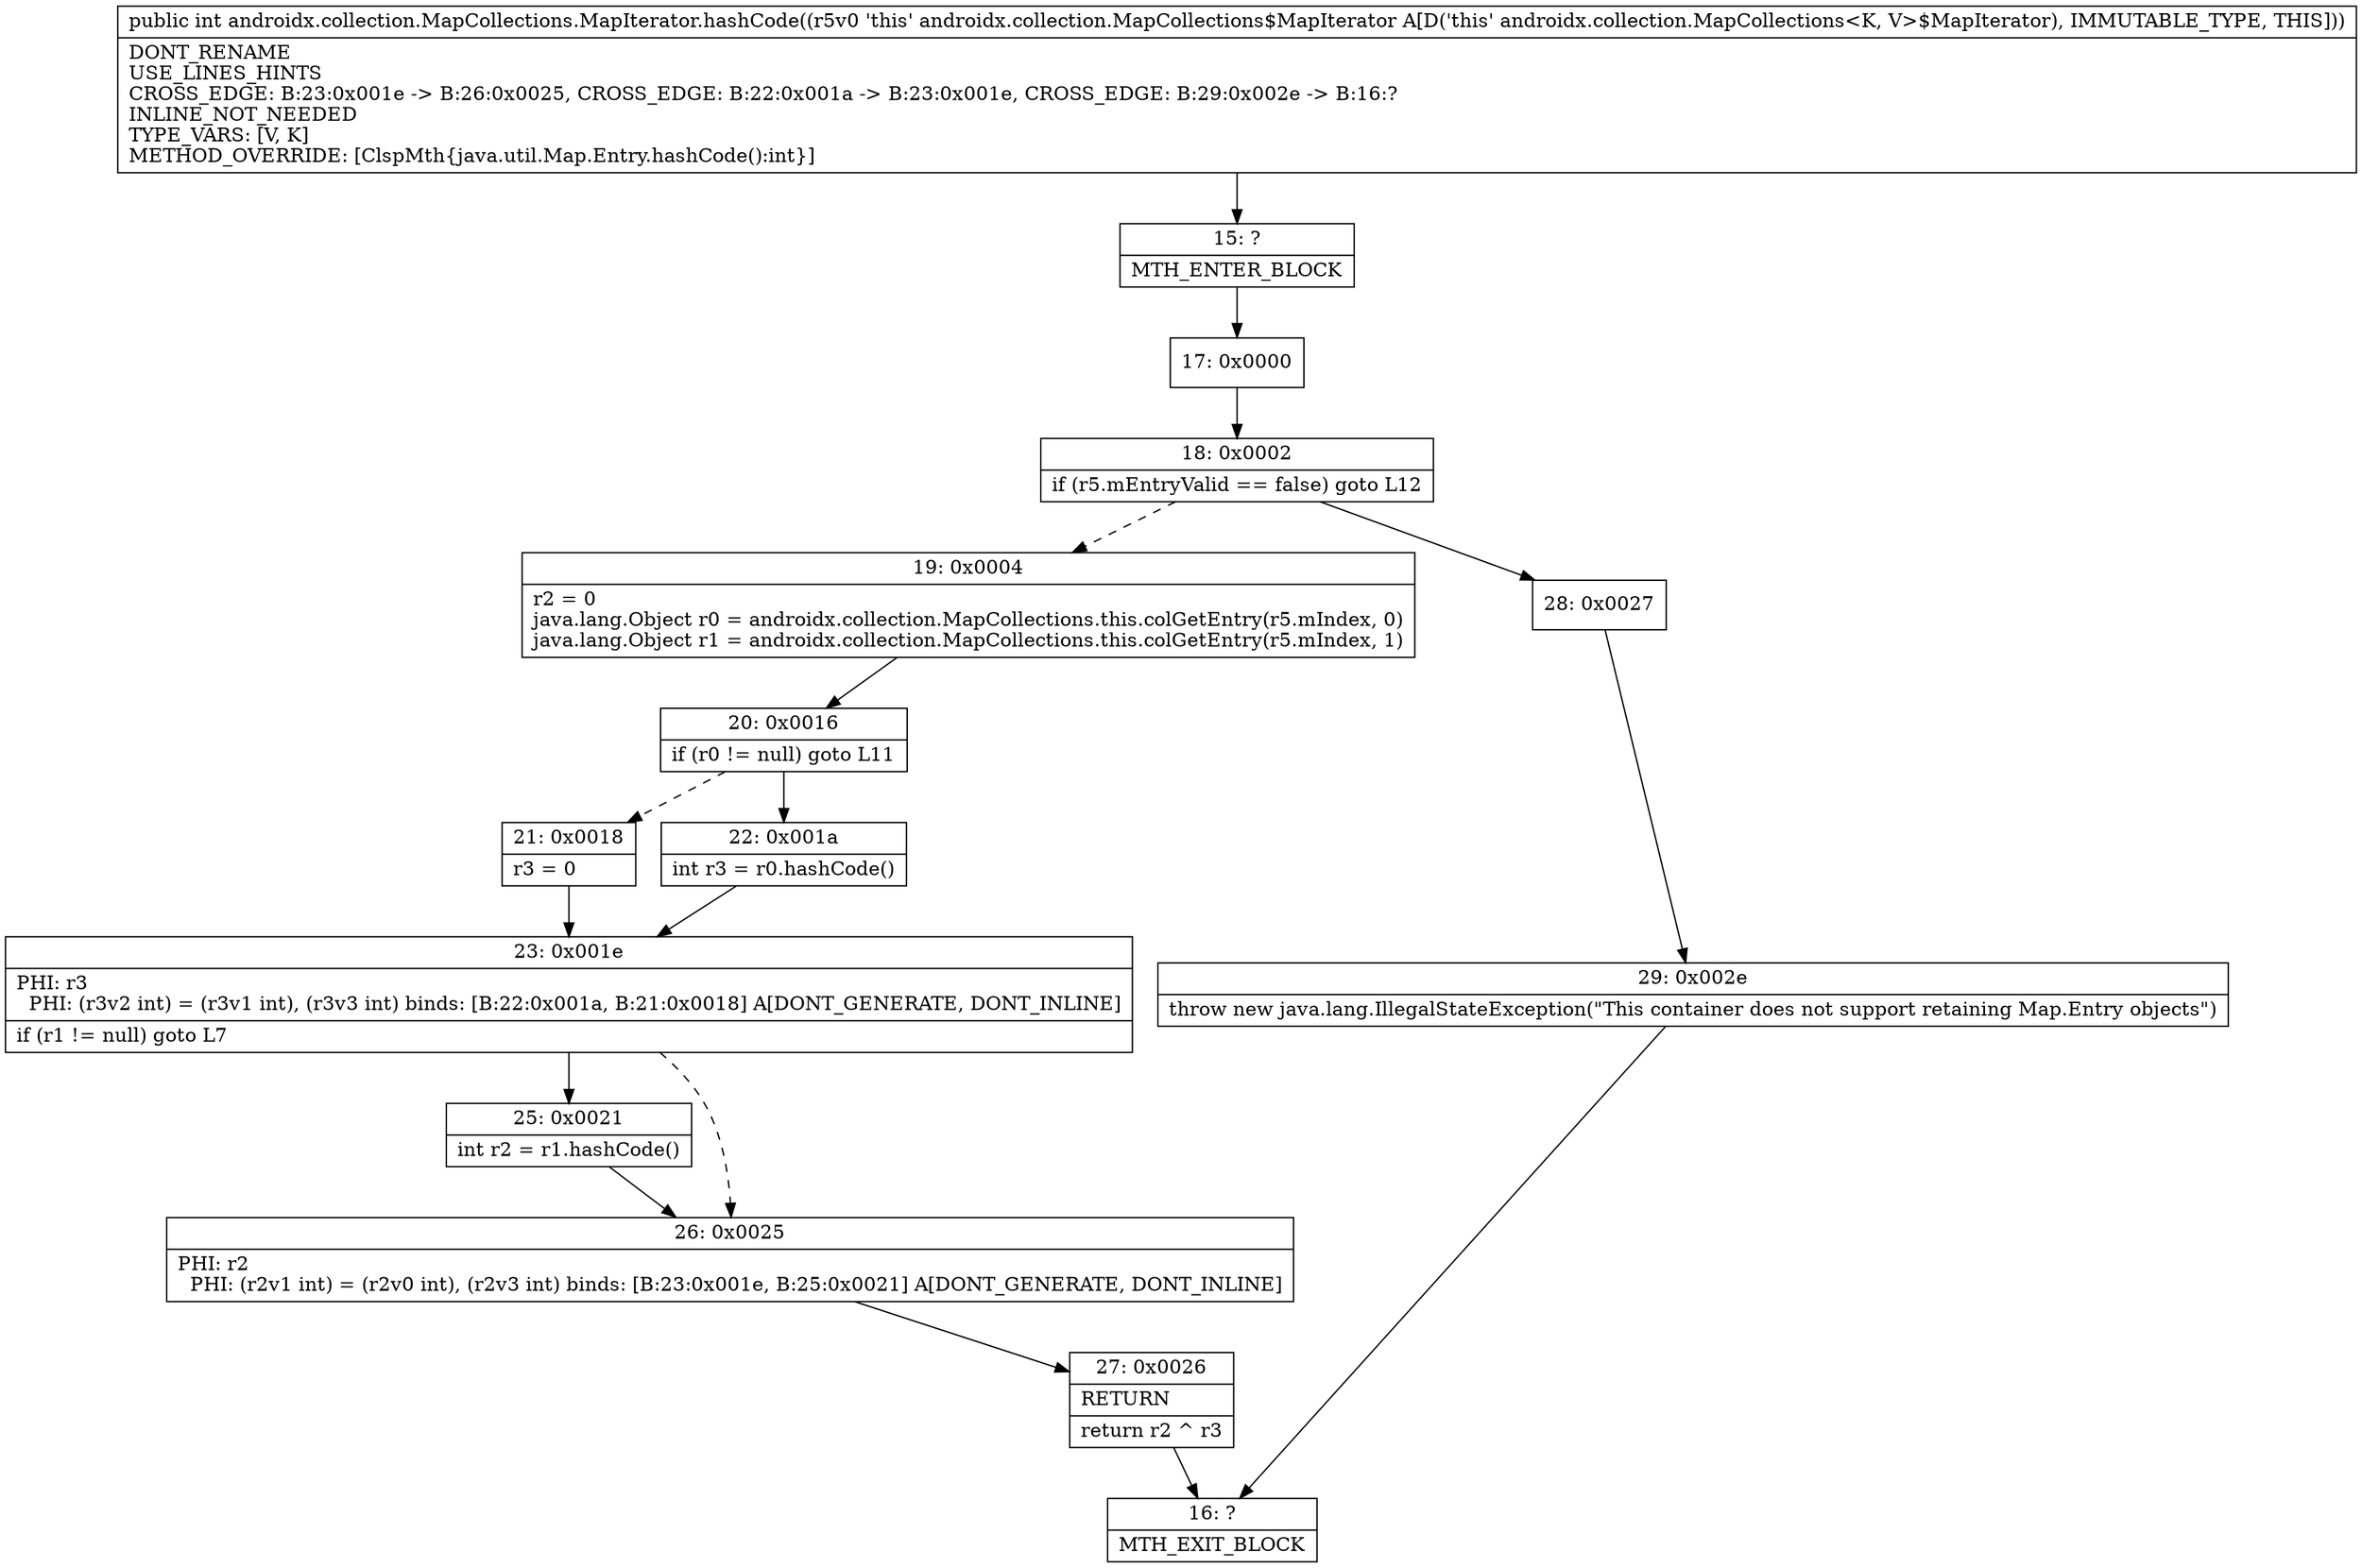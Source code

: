 digraph "CFG forandroidx.collection.MapCollections.MapIterator.hashCode()I" {
Node_15 [shape=record,label="{15\:\ ?|MTH_ENTER_BLOCK\l}"];
Node_17 [shape=record,label="{17\:\ 0x0000}"];
Node_18 [shape=record,label="{18\:\ 0x0002|if (r5.mEntryValid == false) goto L12\l}"];
Node_19 [shape=record,label="{19\:\ 0x0004|r2 = 0\ljava.lang.Object r0 = androidx.collection.MapCollections.this.colGetEntry(r5.mIndex, 0)\ljava.lang.Object r1 = androidx.collection.MapCollections.this.colGetEntry(r5.mIndex, 1)\l}"];
Node_20 [shape=record,label="{20\:\ 0x0016|if (r0 != null) goto L11\l}"];
Node_21 [shape=record,label="{21\:\ 0x0018|r3 = 0\l}"];
Node_23 [shape=record,label="{23\:\ 0x001e|PHI: r3 \l  PHI: (r3v2 int) = (r3v1 int), (r3v3 int) binds: [B:22:0x001a, B:21:0x0018] A[DONT_GENERATE, DONT_INLINE]\l|if (r1 != null) goto L7\l}"];
Node_25 [shape=record,label="{25\:\ 0x0021|int r2 = r1.hashCode()\l}"];
Node_26 [shape=record,label="{26\:\ 0x0025|PHI: r2 \l  PHI: (r2v1 int) = (r2v0 int), (r2v3 int) binds: [B:23:0x001e, B:25:0x0021] A[DONT_GENERATE, DONT_INLINE]\l}"];
Node_27 [shape=record,label="{27\:\ 0x0026|RETURN\l|return r2 ^ r3\l}"];
Node_16 [shape=record,label="{16\:\ ?|MTH_EXIT_BLOCK\l}"];
Node_22 [shape=record,label="{22\:\ 0x001a|int r3 = r0.hashCode()\l}"];
Node_28 [shape=record,label="{28\:\ 0x0027}"];
Node_29 [shape=record,label="{29\:\ 0x002e|throw new java.lang.IllegalStateException(\"This container does not support retaining Map.Entry objects\")\l}"];
MethodNode[shape=record,label="{public int androidx.collection.MapCollections.MapIterator.hashCode((r5v0 'this' androidx.collection.MapCollections$MapIterator A[D('this' androidx.collection.MapCollections\<K, V\>$MapIterator), IMMUTABLE_TYPE, THIS]))  | DONT_RENAME\lUSE_LINES_HINTS\lCROSS_EDGE: B:23:0x001e \-\> B:26:0x0025, CROSS_EDGE: B:22:0x001a \-\> B:23:0x001e, CROSS_EDGE: B:29:0x002e \-\> B:16:?\lINLINE_NOT_NEEDED\lTYPE_VARS: [V, K]\lMETHOD_OVERRIDE: [ClspMth\{java.util.Map.Entry.hashCode():int\}]\l}"];
MethodNode -> Node_15;Node_15 -> Node_17;
Node_17 -> Node_18;
Node_18 -> Node_19[style=dashed];
Node_18 -> Node_28;
Node_19 -> Node_20;
Node_20 -> Node_21[style=dashed];
Node_20 -> Node_22;
Node_21 -> Node_23;
Node_23 -> Node_25;
Node_23 -> Node_26[style=dashed];
Node_25 -> Node_26;
Node_26 -> Node_27;
Node_27 -> Node_16;
Node_22 -> Node_23;
Node_28 -> Node_29;
Node_29 -> Node_16;
}

